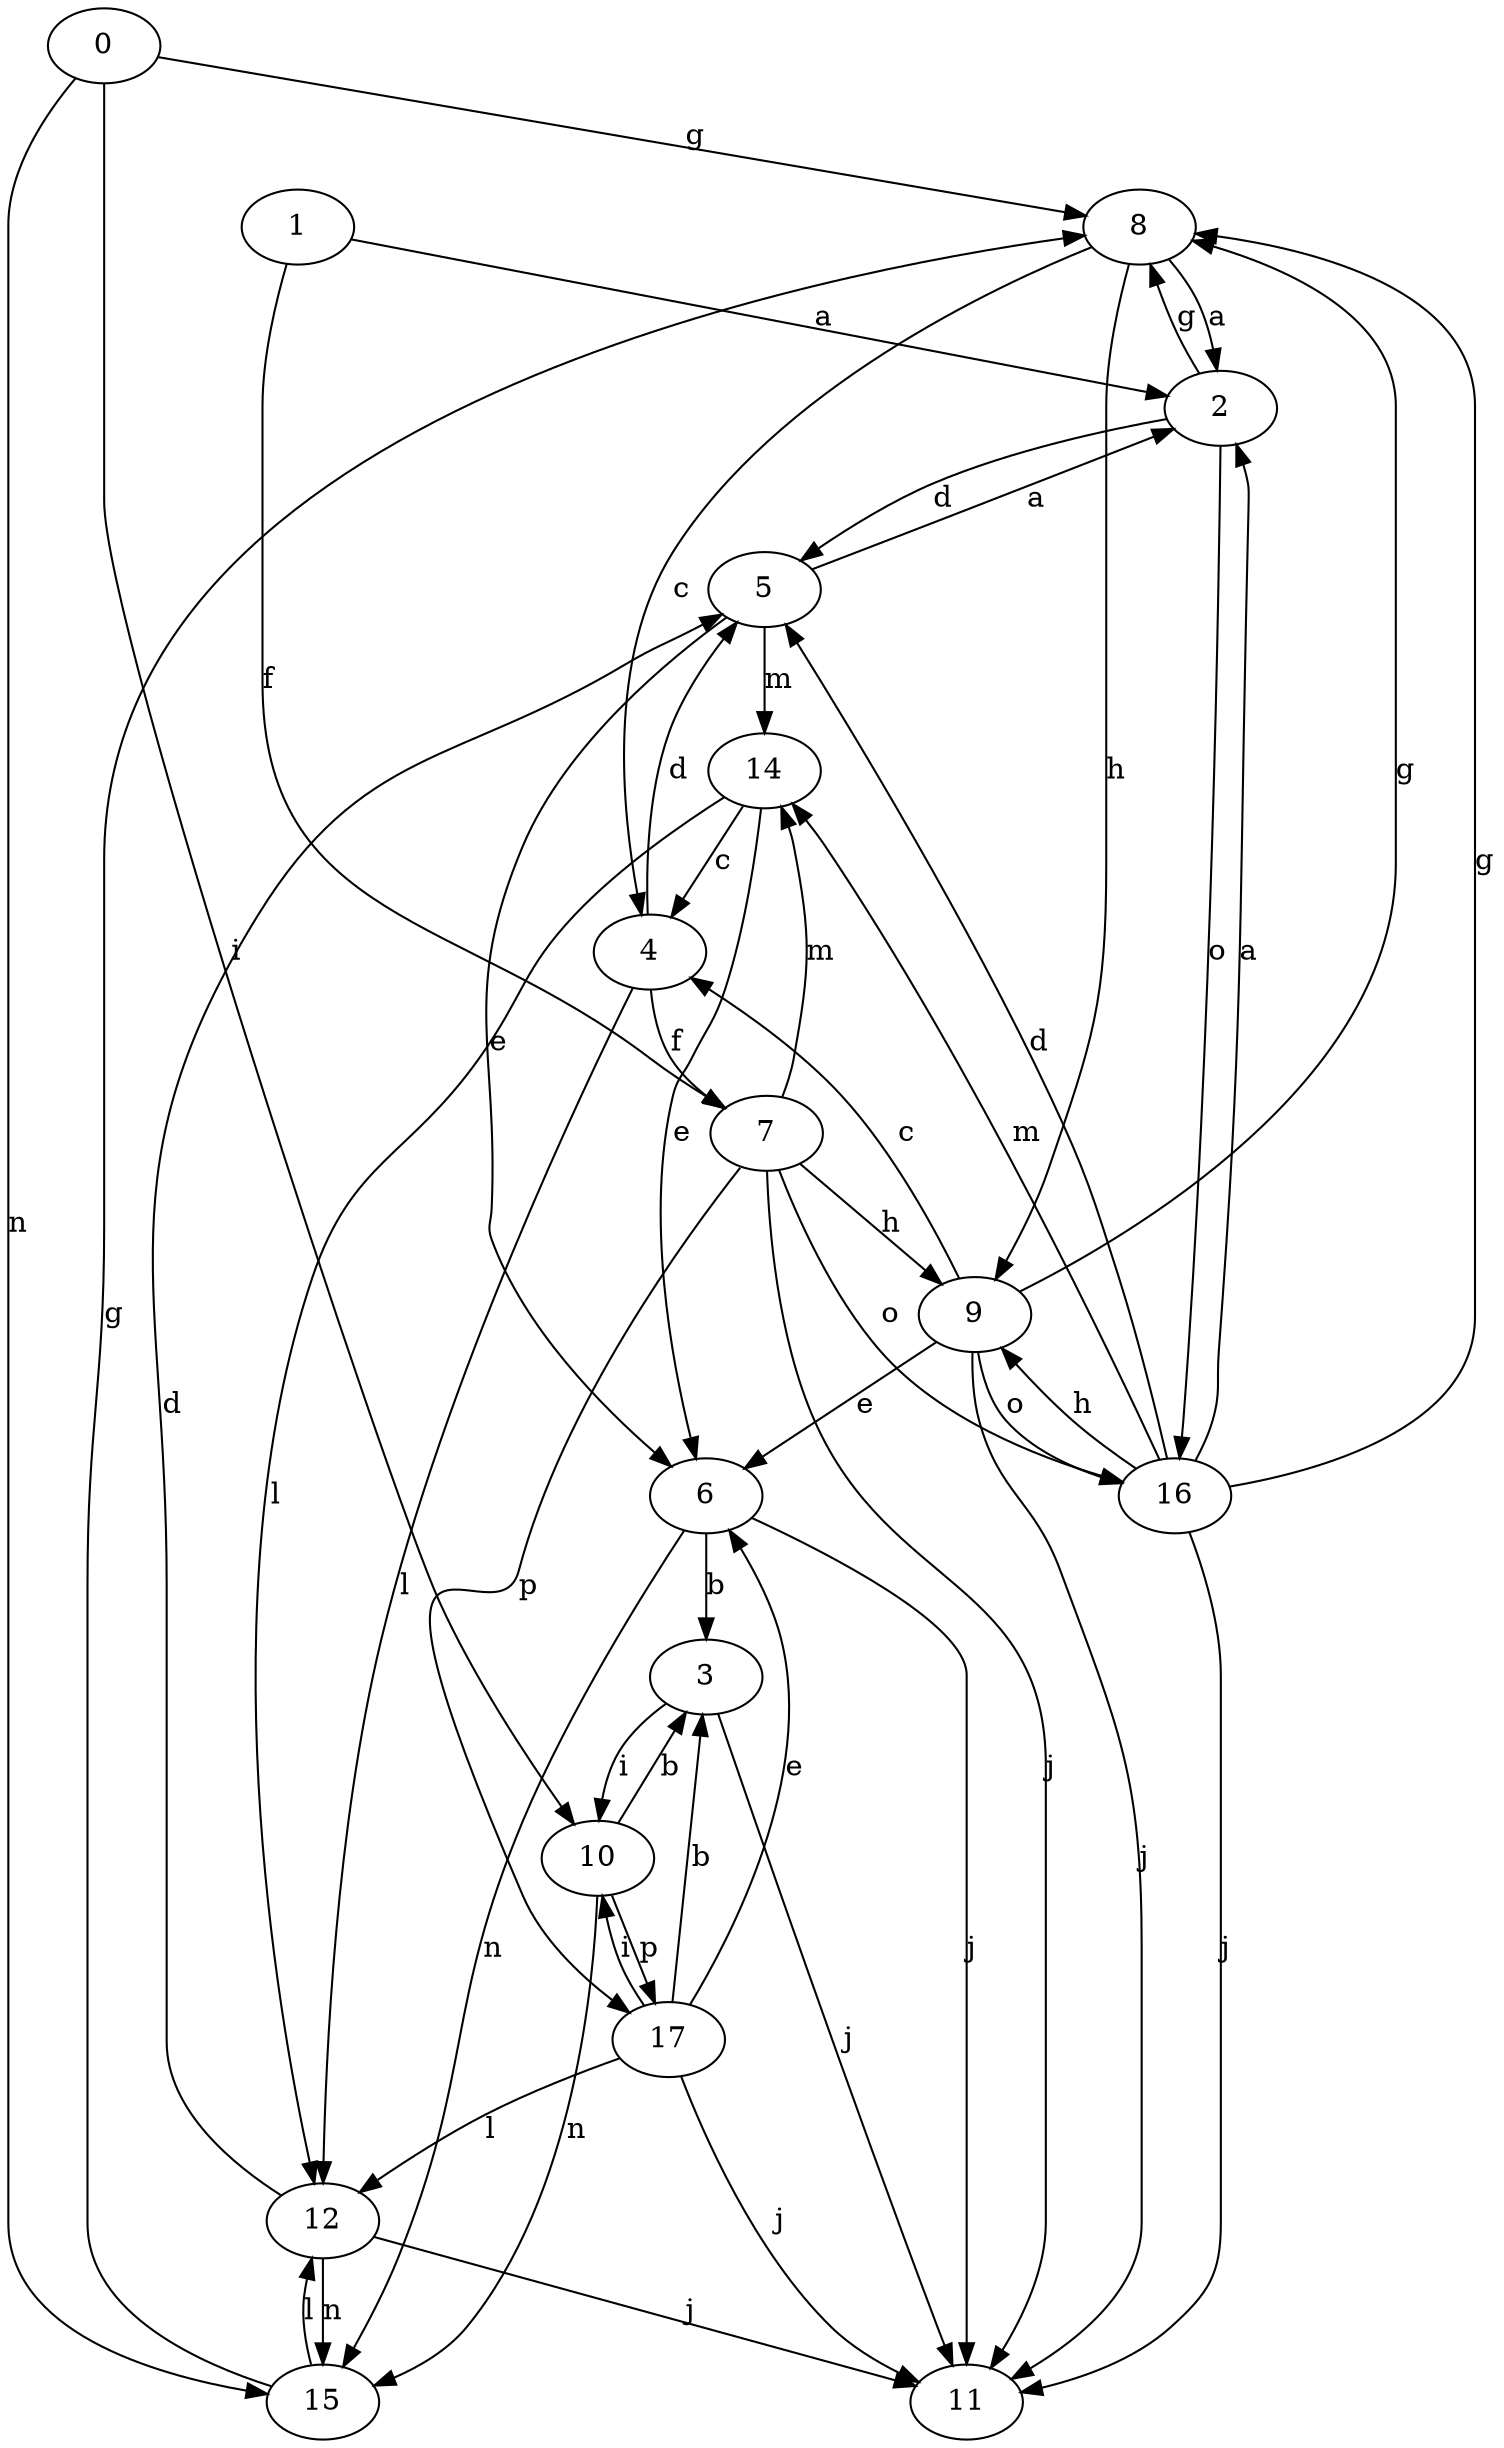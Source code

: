 strict digraph  {
0;
1;
2;
3;
4;
5;
6;
7;
8;
9;
10;
11;
12;
14;
15;
16;
17;
0 -> 8  [label=g];
0 -> 10  [label=i];
0 -> 15  [label=n];
1 -> 2  [label=a];
1 -> 7  [label=f];
2 -> 5  [label=d];
2 -> 8  [label=g];
2 -> 16  [label=o];
3 -> 10  [label=i];
3 -> 11  [label=j];
4 -> 5  [label=d];
4 -> 7  [label=f];
4 -> 12  [label=l];
5 -> 2  [label=a];
5 -> 6  [label=e];
5 -> 14  [label=m];
6 -> 3  [label=b];
6 -> 11  [label=j];
6 -> 15  [label=n];
7 -> 9  [label=h];
7 -> 11  [label=j];
7 -> 14  [label=m];
7 -> 16  [label=o];
7 -> 17  [label=p];
8 -> 2  [label=a];
8 -> 4  [label=c];
8 -> 9  [label=h];
9 -> 4  [label=c];
9 -> 6  [label=e];
9 -> 8  [label=g];
9 -> 11  [label=j];
9 -> 16  [label=o];
10 -> 3  [label=b];
10 -> 15  [label=n];
10 -> 17  [label=p];
12 -> 5  [label=d];
12 -> 11  [label=j];
12 -> 15  [label=n];
14 -> 4  [label=c];
14 -> 6  [label=e];
14 -> 12  [label=l];
15 -> 8  [label=g];
15 -> 12  [label=l];
16 -> 2  [label=a];
16 -> 5  [label=d];
16 -> 8  [label=g];
16 -> 9  [label=h];
16 -> 11  [label=j];
16 -> 14  [label=m];
17 -> 3  [label=b];
17 -> 6  [label=e];
17 -> 10  [label=i];
17 -> 11  [label=j];
17 -> 12  [label=l];
}
